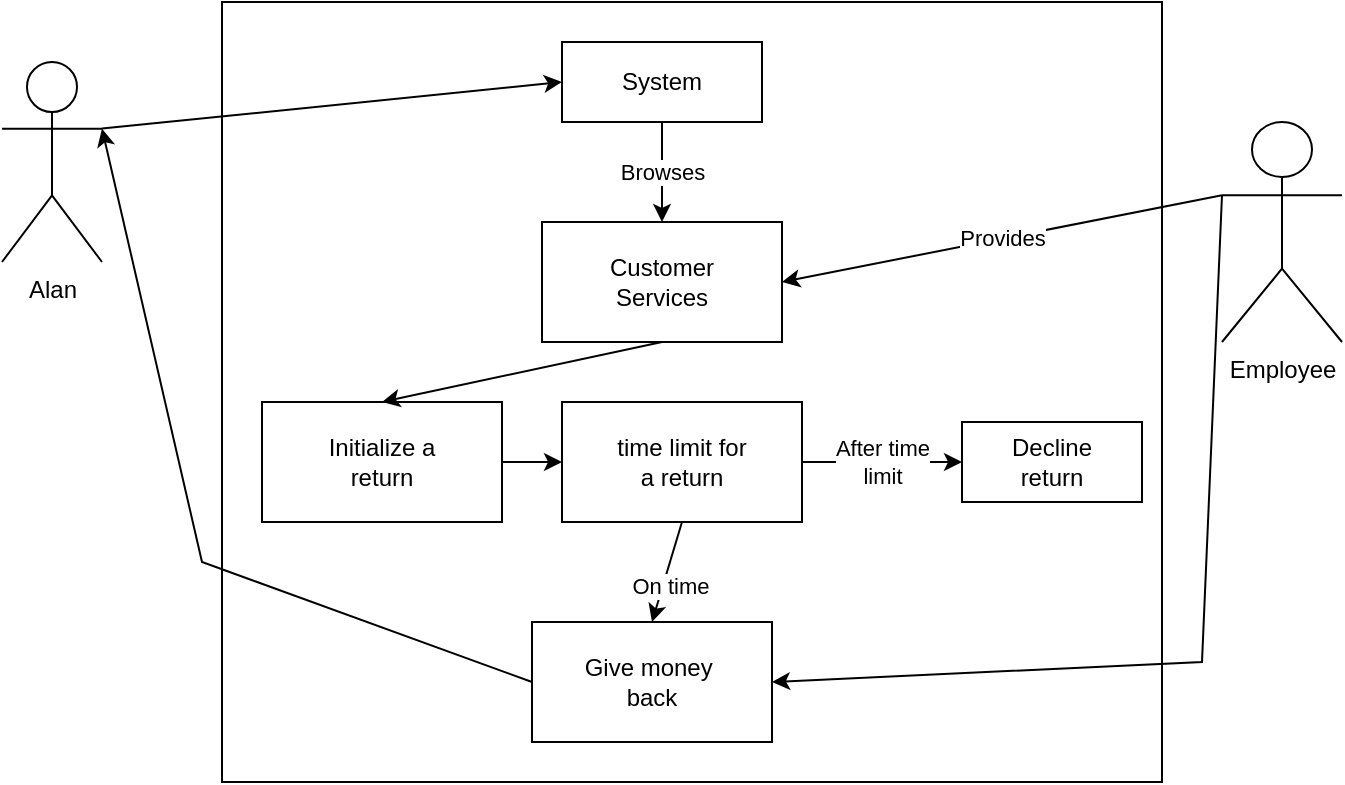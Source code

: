 <mxfile version="20.3.1" type="github">
  <diagram id="R2lEEEUBdFMjLlhIrx00" name="Page-1">
    <mxGraphModel dx="1038" dy="579" grid="1" gridSize="10" guides="1" tooltips="1" connect="1" arrows="1" fold="1" page="1" pageScale="1" pageWidth="850" pageHeight="1100" math="0" shadow="0" extFonts="Permanent Marker^https://fonts.googleapis.com/css?family=Permanent+Marker">
      <root>
        <mxCell id="0" />
        <mxCell id="1" parent="0" />
        <mxCell id="ufsUhYkp5vJnKj7_VMG8-1" value="" style="rounded=0;whiteSpace=wrap;html=1;" parent="1" vertex="1">
          <mxGeometry x="150" y="120" width="470" height="390" as="geometry" />
        </mxCell>
        <mxCell id="ufsUhYkp5vJnKj7_VMG8-2" value="Alan" style="shape=umlActor;verticalLabelPosition=bottom;verticalAlign=top;html=1;outlineConnect=0;" parent="1" vertex="1">
          <mxGeometry x="40" y="150" width="50" height="100" as="geometry" />
        </mxCell>
        <mxCell id="ufsUhYkp5vJnKj7_VMG8-3" value="System" style="rounded=0;whiteSpace=wrap;html=1;" parent="1" vertex="1">
          <mxGeometry x="320" y="140" width="100" height="40" as="geometry" />
        </mxCell>
        <mxCell id="ufsUhYkp5vJnKj7_VMG8-6" value="" style="endArrow=classic;html=1;rounded=0;exitX=1;exitY=0.333;exitDx=0;exitDy=0;exitPerimeter=0;entryX=0;entryY=0.5;entryDx=0;entryDy=0;" parent="1" source="ufsUhYkp5vJnKj7_VMG8-2" target="ufsUhYkp5vJnKj7_VMG8-3" edge="1">
          <mxGeometry width="50" height="50" relative="1" as="geometry">
            <mxPoint x="180" y="200" as="sourcePoint" />
            <mxPoint x="200" y="100" as="targetPoint" />
          </mxGeometry>
        </mxCell>
        <mxCell id="ufsUhYkp5vJnKj7_VMG8-7" value="Customer&lt;br&gt;Services" style="rounded=0;whiteSpace=wrap;html=1;" parent="1" vertex="1">
          <mxGeometry x="310" y="230" width="120" height="60" as="geometry" />
        </mxCell>
        <mxCell id="ufsUhYkp5vJnKj7_VMG8-8" value="Browses" style="endArrow=classic;html=1;rounded=0;exitX=0.5;exitY=1;exitDx=0;exitDy=0;entryX=0.5;entryY=0;entryDx=0;entryDy=0;" parent="1" source="ufsUhYkp5vJnKj7_VMG8-3" target="ufsUhYkp5vJnKj7_VMG8-7" edge="1">
          <mxGeometry width="50" height="50" relative="1" as="geometry">
            <mxPoint x="480" y="200" as="sourcePoint" />
            <mxPoint x="530" y="150" as="targetPoint" />
          </mxGeometry>
        </mxCell>
        <mxCell id="ufsUhYkp5vJnKj7_VMG8-9" value="Employee" style="shape=umlActor;verticalLabelPosition=bottom;verticalAlign=top;html=1;outlineConnect=0;" parent="1" vertex="1">
          <mxGeometry x="650" y="180" width="60" height="110" as="geometry" />
        </mxCell>
        <mxCell id="ufsUhYkp5vJnKj7_VMG8-10" value="Provides" style="endArrow=classic;html=1;rounded=0;exitX=0;exitY=0.333;exitDx=0;exitDy=0;exitPerimeter=0;entryX=1;entryY=0.5;entryDx=0;entryDy=0;" parent="1" source="ufsUhYkp5vJnKj7_VMG8-9" target="ufsUhYkp5vJnKj7_VMG8-7" edge="1">
          <mxGeometry width="50" height="50" relative="1" as="geometry">
            <mxPoint x="600" y="140" as="sourcePoint" />
            <mxPoint x="600" y="80" as="targetPoint" />
          </mxGeometry>
        </mxCell>
        <mxCell id="ufsUhYkp5vJnKj7_VMG8-17" value="time limit for&lt;br&gt;a return" style="rounded=0;whiteSpace=wrap;html=1;" parent="1" vertex="1">
          <mxGeometry x="320" y="320" width="120" height="60" as="geometry" />
        </mxCell>
        <mxCell id="ufsUhYkp5vJnKj7_VMG8-18" value="Initialize a&lt;br&gt;return" style="rounded=0;whiteSpace=wrap;html=1;" parent="1" vertex="1">
          <mxGeometry x="170" y="320" width="120" height="60" as="geometry" />
        </mxCell>
        <mxCell id="ufsUhYkp5vJnKj7_VMG8-19" value="Give money&amp;nbsp;&lt;br&gt;back" style="rounded=0;whiteSpace=wrap;html=1;" parent="1" vertex="1">
          <mxGeometry x="305" y="430" width="120" height="60" as="geometry" />
        </mxCell>
        <mxCell id="ckZLK2jxGwMK_riQQfIg-6" value="" style="endArrow=classic;html=1;rounded=0;exitX=0.5;exitY=1;exitDx=0;exitDy=0;entryX=0.5;entryY=0;entryDx=0;entryDy=0;" edge="1" parent="1" source="ufsUhYkp5vJnKj7_VMG8-7" target="ufsUhYkp5vJnKj7_VMG8-18">
          <mxGeometry width="50" height="50" relative="1" as="geometry">
            <mxPoint x="70" y="380" as="sourcePoint" />
            <mxPoint x="120" y="330" as="targetPoint" />
          </mxGeometry>
        </mxCell>
        <mxCell id="ckZLK2jxGwMK_riQQfIg-7" value="" style="endArrow=classic;html=1;rounded=0;entryX=0;entryY=0.5;entryDx=0;entryDy=0;exitX=1;exitY=0.5;exitDx=0;exitDy=0;" edge="1" parent="1" source="ufsUhYkp5vJnKj7_VMG8-18" target="ufsUhYkp5vJnKj7_VMG8-17">
          <mxGeometry width="50" height="50" relative="1" as="geometry">
            <mxPoint x="50" y="420" as="sourcePoint" />
            <mxPoint x="100" y="370" as="targetPoint" />
          </mxGeometry>
        </mxCell>
        <mxCell id="ckZLK2jxGwMK_riQQfIg-11" value="" style="endArrow=classic;html=1;rounded=0;exitX=0.5;exitY=1;exitDx=0;exitDy=0;entryX=0.5;entryY=0;entryDx=0;entryDy=0;" edge="1" parent="1" source="ufsUhYkp5vJnKj7_VMG8-17" target="ufsUhYkp5vJnKj7_VMG8-19">
          <mxGeometry width="50" height="50" relative="1" as="geometry">
            <mxPoint x="50" y="520" as="sourcePoint" />
            <mxPoint x="100" y="470" as="targetPoint" />
          </mxGeometry>
        </mxCell>
        <mxCell id="ckZLK2jxGwMK_riQQfIg-12" value="On time" style="edgeLabel;html=1;align=center;verticalAlign=middle;resizable=0;points=[];" vertex="1" connectable="0" parent="ckZLK2jxGwMK_riQQfIg-11">
          <mxGeometry x="0.221" y="3" relative="1" as="geometry">
            <mxPoint as="offset" />
          </mxGeometry>
        </mxCell>
        <mxCell id="ckZLK2jxGwMK_riQQfIg-13" value="" style="endArrow=classic;html=1;rounded=0;exitX=0;exitY=0.333;exitDx=0;exitDy=0;exitPerimeter=0;entryX=1;entryY=0.5;entryDx=0;entryDy=0;" edge="1" parent="1" source="ufsUhYkp5vJnKj7_VMG8-9" target="ufsUhYkp5vJnKj7_VMG8-19">
          <mxGeometry width="50" height="50" relative="1" as="geometry">
            <mxPoint x="690" y="450" as="sourcePoint" />
            <mxPoint x="740" y="400" as="targetPoint" />
            <Array as="points">
              <mxPoint x="640" y="450" />
            </Array>
          </mxGeometry>
        </mxCell>
        <mxCell id="ckZLK2jxGwMK_riQQfIg-14" value="" style="endArrow=classic;html=1;rounded=0;entryX=1;entryY=0.333;entryDx=0;entryDy=0;entryPerimeter=0;exitX=0;exitY=0.5;exitDx=0;exitDy=0;" edge="1" parent="1" source="ufsUhYkp5vJnKj7_VMG8-19" target="ufsUhYkp5vJnKj7_VMG8-2">
          <mxGeometry width="50" height="50" relative="1" as="geometry">
            <mxPoint x="60" y="430" as="sourcePoint" />
            <mxPoint x="110" y="380" as="targetPoint" />
            <Array as="points">
              <mxPoint x="140" y="400" />
            </Array>
          </mxGeometry>
        </mxCell>
        <mxCell id="ckZLK2jxGwMK_riQQfIg-15" value="Decline&lt;br&gt;return" style="rounded=0;whiteSpace=wrap;html=1;" vertex="1" parent="1">
          <mxGeometry x="520" y="330" width="90" height="40" as="geometry" />
        </mxCell>
        <mxCell id="ckZLK2jxGwMK_riQQfIg-16" value="After time&lt;br&gt;limit" style="endArrow=classic;html=1;rounded=0;entryX=0;entryY=0.5;entryDx=0;entryDy=0;exitX=1;exitY=0.5;exitDx=0;exitDy=0;" edge="1" parent="1" source="ufsUhYkp5vJnKj7_VMG8-17" target="ckZLK2jxGwMK_riQQfIg-15">
          <mxGeometry width="50" height="50" relative="1" as="geometry">
            <mxPoint x="280" y="630" as="sourcePoint" />
            <mxPoint x="330" y="580" as="targetPoint" />
          </mxGeometry>
        </mxCell>
      </root>
    </mxGraphModel>
  </diagram>
</mxfile>
